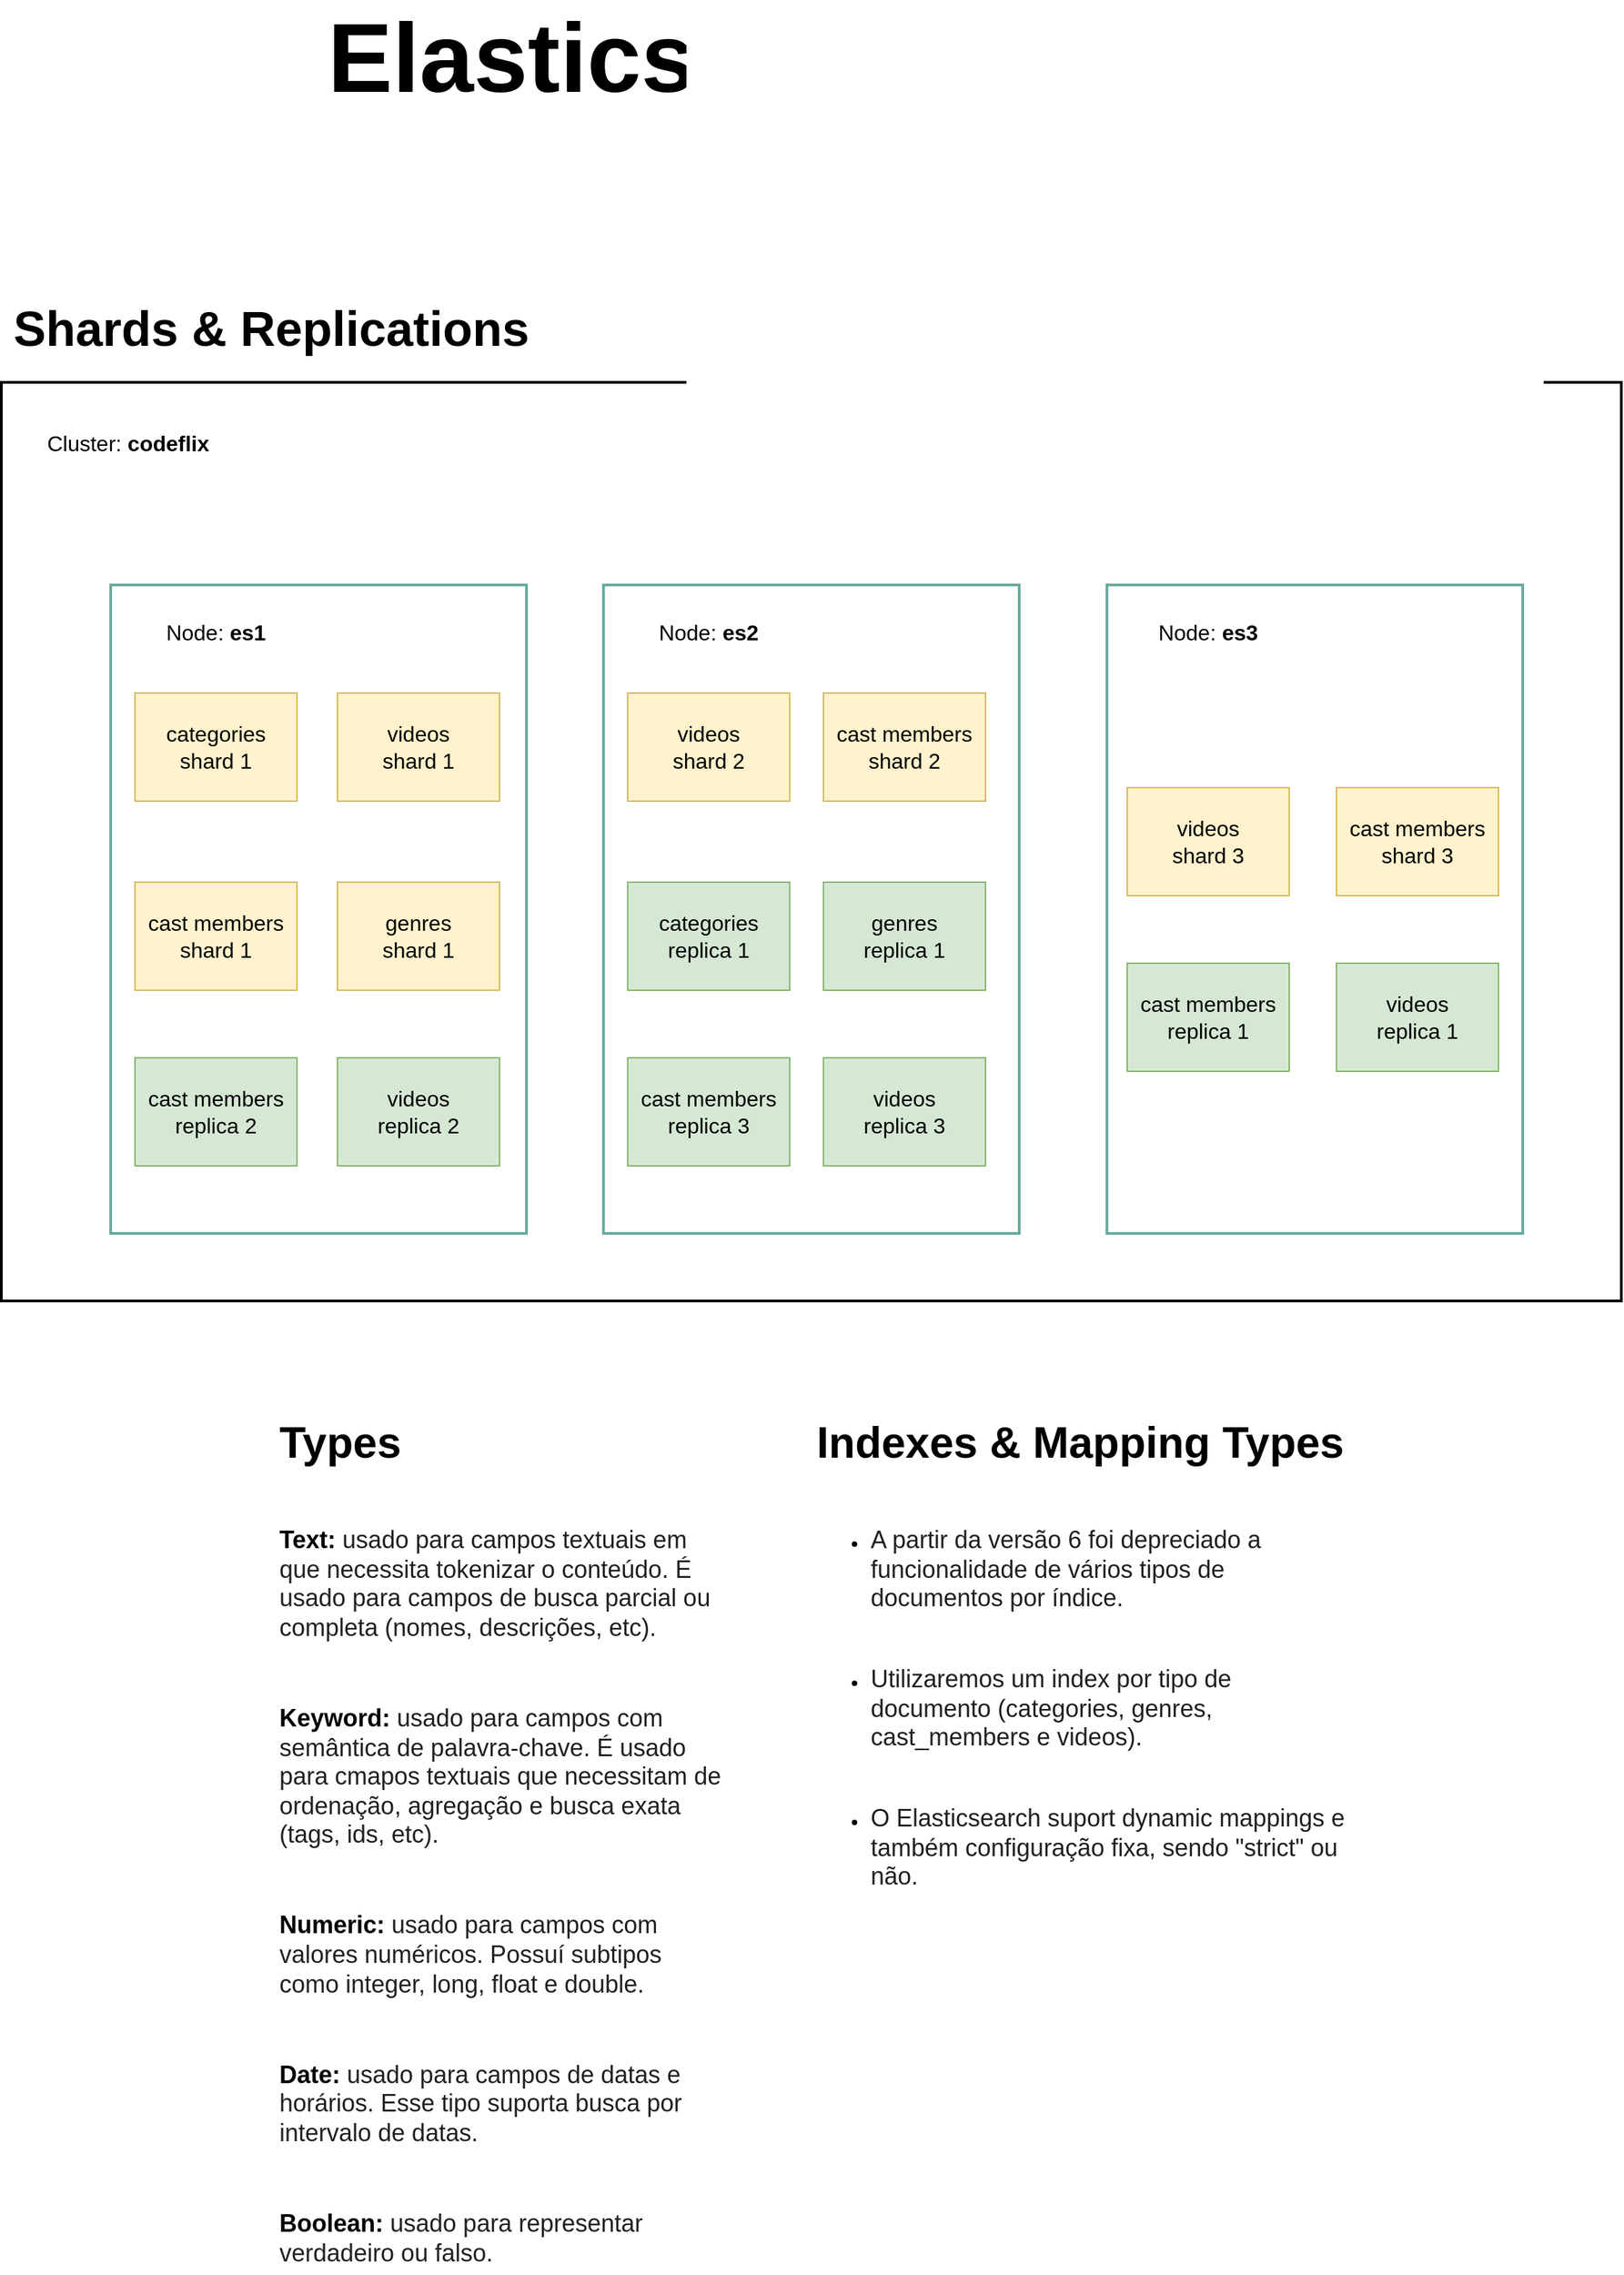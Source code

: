 <mxfile version="21.6.1" type="device">
  <diagram name="Page-1" id="euZe_N_bJRSOochfPd5F">
    <mxGraphModel dx="2874" dy="1230" grid="1" gridSize="10" guides="1" tooltips="1" connect="1" arrows="1" fold="1" page="0" pageScale="1" pageWidth="850" pageHeight="1100" math="0" shadow="0">
      <root>
        <mxCell id="0" />
        <mxCell id="1" parent="0" />
        <mxCell id="LHmZlDsPwRPgauXXhh8H-3" value="" style="rounded=0;whiteSpace=wrap;html=1;strokeWidth=2;glass=0;shadow=0;" vertex="1" parent="1">
          <mxGeometry x="-639" y="320" width="1200" height="680" as="geometry" />
        </mxCell>
        <mxCell id="LHmZlDsPwRPgauXXhh8H-1" value="&lt;b&gt;&lt;font style=&quot;font-size: 72px;&quot;&gt;Elasticsearch Basics&lt;/font&gt;&lt;/b&gt;" style="text;html=1;strokeColor=none;fillColor=none;align=center;verticalAlign=middle;whiteSpace=wrap;rounded=0;" vertex="1" parent="1">
          <mxGeometry x="-438" y="40" width="798" height="80" as="geometry" />
        </mxCell>
        <mxCell id="LHmZlDsPwRPgauXXhh8H-2" value="&lt;b&gt;&lt;font style=&quot;font-size: 36px;&quot;&gt;Shards &amp;amp; Replications&lt;/font&gt;&lt;/b&gt;" style="text;html=1;strokeColor=none;fillColor=none;align=center;verticalAlign=middle;whiteSpace=wrap;rounded=0;" vertex="1" parent="1">
          <mxGeometry x="-639" y="240" width="400" height="80" as="geometry" />
        </mxCell>
        <mxCell id="LHmZlDsPwRPgauXXhh8H-4" value="&lt;font style=&quot;font-size: 16px;&quot;&gt;Cluster: &lt;b&gt;codeflix&lt;/b&gt;&lt;/font&gt;" style="text;html=1;strokeColor=none;fillColor=none;align=center;verticalAlign=middle;whiteSpace=wrap;rounded=0;" vertex="1" parent="1">
          <mxGeometry x="-610" y="350" width="130" height="30" as="geometry" />
        </mxCell>
        <mxCell id="LHmZlDsPwRPgauXXhh8H-5" value="" style="rounded=0;whiteSpace=wrap;html=1;strokeWidth=2;strokeColor=#67AB9F;" vertex="1" parent="1">
          <mxGeometry x="-558" y="470" width="308" height="480" as="geometry" />
        </mxCell>
        <mxCell id="LHmZlDsPwRPgauXXhh8H-6" value="" style="rounded=0;whiteSpace=wrap;html=1;strokeWidth=2;strokeColor=#67AB9F;" vertex="1" parent="1">
          <mxGeometry x="-193" y="470" width="308" height="480" as="geometry" />
        </mxCell>
        <mxCell id="LHmZlDsPwRPgauXXhh8H-7" value="" style="rounded=0;whiteSpace=wrap;html=1;strokeWidth=2;strokeColor=#67AB9F;" vertex="1" parent="1">
          <mxGeometry x="180" y="470" width="308" height="480" as="geometry" />
        </mxCell>
        <mxCell id="LHmZlDsPwRPgauXXhh8H-8" value="&lt;font style=&quot;font-size: 16px;&quot;&gt;categories&lt;br&gt;shard 1&lt;/font&gt;" style="rounded=0;whiteSpace=wrap;html=1;fillColor=#fff2cc;strokeColor=#d6b656;" vertex="1" parent="1">
          <mxGeometry x="-540" y="550" width="120" height="80" as="geometry" />
        </mxCell>
        <mxCell id="LHmZlDsPwRPgauXXhh8H-9" value="&lt;font style=&quot;font-size: 16px;&quot;&gt;videos&lt;br&gt;shard 1&lt;/font&gt;" style="rounded=0;whiteSpace=wrap;html=1;fillColor=#fff2cc;strokeColor=#d6b656;" vertex="1" parent="1">
          <mxGeometry x="-390" y="550" width="120" height="80" as="geometry" />
        </mxCell>
        <mxCell id="LHmZlDsPwRPgauXXhh8H-10" value="&lt;font style=&quot;font-size: 16px;&quot;&gt;genres&lt;br&gt;shard 1&lt;/font&gt;" style="rounded=0;whiteSpace=wrap;html=1;fillColor=#fff2cc;strokeColor=#d6b656;" vertex="1" parent="1">
          <mxGeometry x="-390" y="690" width="120" height="80" as="geometry" />
        </mxCell>
        <mxCell id="LHmZlDsPwRPgauXXhh8H-11" value="&lt;font style=&quot;font-size: 16px;&quot;&gt;cast members&lt;br&gt;shard 1&lt;/font&gt;" style="rounded=0;whiteSpace=wrap;html=1;fillColor=#fff2cc;strokeColor=#d6b656;" vertex="1" parent="1">
          <mxGeometry x="-540" y="690" width="120" height="80" as="geometry" />
        </mxCell>
        <mxCell id="LHmZlDsPwRPgauXXhh8H-12" value="&lt;font style=&quot;font-size: 16px;&quot;&gt;videos&lt;br&gt;replica 2&lt;/font&gt;" style="rounded=0;whiteSpace=wrap;html=1;fillColor=#d5e8d4;strokeColor=#82b366;" vertex="1" parent="1">
          <mxGeometry x="-390" y="820" width="120" height="80" as="geometry" />
        </mxCell>
        <mxCell id="LHmZlDsPwRPgauXXhh8H-13" value="&lt;font style=&quot;font-size: 16px;&quot;&gt;cast members&lt;br&gt;replica 2&lt;/font&gt;" style="rounded=0;whiteSpace=wrap;html=1;fillColor=#d5e8d4;strokeColor=#82b366;" vertex="1" parent="1">
          <mxGeometry x="-540" y="820" width="120" height="80" as="geometry" />
        </mxCell>
        <mxCell id="LHmZlDsPwRPgauXXhh8H-16" value="&lt;font style=&quot;font-size: 16px;&quot;&gt;Node: &lt;b&gt;es1&lt;/b&gt;&lt;/font&gt;" style="text;html=1;strokeColor=none;fillColor=none;align=center;verticalAlign=middle;whiteSpace=wrap;rounded=0;" vertex="1" parent="1">
          <mxGeometry x="-545" y="490" width="130" height="30" as="geometry" />
        </mxCell>
        <mxCell id="LHmZlDsPwRPgauXXhh8H-17" value="&lt;font style=&quot;font-size: 16px;&quot;&gt;Node: &lt;b&gt;es3&lt;/b&gt;&lt;/font&gt;" style="text;html=1;strokeColor=none;fillColor=none;align=center;verticalAlign=middle;whiteSpace=wrap;rounded=0;" vertex="1" parent="1">
          <mxGeometry x="190" y="490" width="130" height="30" as="geometry" />
        </mxCell>
        <mxCell id="LHmZlDsPwRPgauXXhh8H-18" value="&lt;font style=&quot;font-size: 16px;&quot;&gt;Node: &lt;b&gt;es2&lt;/b&gt;&lt;/font&gt;" style="text;html=1;strokeColor=none;fillColor=none;align=center;verticalAlign=middle;whiteSpace=wrap;rounded=0;" vertex="1" parent="1">
          <mxGeometry x="-180" y="490" width="130" height="30" as="geometry" />
        </mxCell>
        <mxCell id="LHmZlDsPwRPgauXXhh8H-19" value="&lt;font style=&quot;font-size: 16px;&quot;&gt;videos&lt;br&gt;shard 2&lt;/font&gt;" style="rounded=0;whiteSpace=wrap;html=1;fillColor=#fff2cc;strokeColor=#d6b656;" vertex="1" parent="1">
          <mxGeometry x="-175" y="550" width="120" height="80" as="geometry" />
        </mxCell>
        <mxCell id="LHmZlDsPwRPgauXXhh8H-20" value="&lt;font style=&quot;font-size: 16px;&quot;&gt;cast members&lt;br&gt;shard 2&lt;/font&gt;" style="rounded=0;whiteSpace=wrap;html=1;fillColor=#fff2cc;strokeColor=#d6b656;" vertex="1" parent="1">
          <mxGeometry x="-30" y="550" width="120" height="80" as="geometry" />
        </mxCell>
        <mxCell id="LHmZlDsPwRPgauXXhh8H-21" value="&lt;font style=&quot;font-size: 16px;&quot;&gt;cast members&lt;br&gt;shard 3&lt;/font&gt;" style="rounded=0;whiteSpace=wrap;html=1;fillColor=#fff2cc;strokeColor=#d6b656;" vertex="1" parent="1">
          <mxGeometry x="350" y="620" width="120" height="80" as="geometry" />
        </mxCell>
        <mxCell id="LHmZlDsPwRPgauXXhh8H-22" value="&lt;font style=&quot;font-size: 16px;&quot;&gt;videos&lt;br&gt;shard 3&lt;/font&gt;" style="rounded=0;whiteSpace=wrap;html=1;fillColor=#fff2cc;strokeColor=#d6b656;" vertex="1" parent="1">
          <mxGeometry x="195" y="620" width="120" height="80" as="geometry" />
        </mxCell>
        <mxCell id="LHmZlDsPwRPgauXXhh8H-23" value="&lt;font style=&quot;font-size: 16px;&quot;&gt;cast members&lt;br&gt;replica 3&lt;/font&gt;" style="rounded=0;whiteSpace=wrap;html=1;fillColor=#d5e8d4;strokeColor=#82b366;" vertex="1" parent="1">
          <mxGeometry x="-175" y="820" width="120" height="80" as="geometry" />
        </mxCell>
        <mxCell id="LHmZlDsPwRPgauXXhh8H-24" value="&lt;font style=&quot;font-size: 16px;&quot;&gt;videos&lt;br&gt;replica 3&lt;/font&gt;" style="rounded=0;whiteSpace=wrap;html=1;fillColor=#d5e8d4;strokeColor=#82b366;" vertex="1" parent="1">
          <mxGeometry x="-30" y="820" width="120" height="80" as="geometry" />
        </mxCell>
        <mxCell id="LHmZlDsPwRPgauXXhh8H-25" value="&lt;font style=&quot;font-size: 16px;&quot;&gt;categories&lt;br&gt;replica 1&lt;/font&gt;" style="rounded=0;whiteSpace=wrap;html=1;fillColor=#d5e8d4;strokeColor=#82b366;" vertex="1" parent="1">
          <mxGeometry x="-175" y="690" width="120" height="80" as="geometry" />
        </mxCell>
        <mxCell id="LHmZlDsPwRPgauXXhh8H-26" value="&lt;font style=&quot;font-size: 16px;&quot;&gt;genres&lt;br&gt;replica 1&lt;/font&gt;" style="rounded=0;whiteSpace=wrap;html=1;fillColor=#d5e8d4;strokeColor=#82b366;" vertex="1" parent="1">
          <mxGeometry x="-30" y="690" width="120" height="80" as="geometry" />
        </mxCell>
        <mxCell id="LHmZlDsPwRPgauXXhh8H-27" value="&lt;font style=&quot;font-size: 16px;&quot;&gt;cast members&lt;br&gt;replica 1&lt;/font&gt;" style="rounded=0;whiteSpace=wrap;html=1;fillColor=#d5e8d4;strokeColor=#82b366;" vertex="1" parent="1">
          <mxGeometry x="195" y="750" width="120" height="80" as="geometry" />
        </mxCell>
        <mxCell id="LHmZlDsPwRPgauXXhh8H-28" value="&lt;font style=&quot;font-size: 16px;&quot;&gt;videos&lt;br&gt;replica 1&lt;/font&gt;" style="rounded=0;whiteSpace=wrap;html=1;fillColor=#d5e8d4;strokeColor=#82b366;" vertex="1" parent="1">
          <mxGeometry x="350" y="750" width="120" height="80" as="geometry" />
        </mxCell>
        <mxCell id="LHmZlDsPwRPgauXXhh8H-29" value="&lt;h1&gt;&lt;font style=&quot;font-size: 32px;&quot;&gt;Types&lt;/font&gt;&lt;/h1&gt;&lt;p&gt;&lt;br&gt;&lt;/p&gt;&lt;p&gt;&lt;font style=&quot;font-size: 18px;&quot;&gt;&lt;b&gt;Text: &lt;/b&gt;&lt;font color=&quot;#202020&quot;&gt;usado para campos textuais em que necessita tokenizar o conteúdo. É usado para campos de busca parcial ou completa (nomes, descrições, etc).&lt;/font&gt;&lt;/font&gt;&lt;/p&gt;&lt;p&gt;&lt;font style=&quot;font-size: 18px;&quot;&gt;&lt;br&gt;&lt;/font&gt;&lt;/p&gt;&lt;p&gt;&lt;font style=&quot;font-size: 18px;&quot;&gt;&lt;b&gt;Keyword:&lt;/b&gt;&amp;nbsp;&lt;font color=&quot;#202020&quot;&gt;usado para campos com semântica de palavra-chave. É usado para cmapos textuais que necessitam de ordenação, agregação e busca exata (tags, ids, etc).&lt;/font&gt;&lt;/font&gt;&lt;/p&gt;&lt;p&gt;&lt;font style=&quot;font-size: 18px;&quot;&gt;&lt;br&gt;&lt;/font&gt;&lt;/p&gt;&lt;p&gt;&lt;font style=&quot;font-size: 18px;&quot;&gt;&lt;b&gt;Numeric: &lt;/b&gt;&lt;font color=&quot;#202020&quot;&gt;usado para campos com valores numéricos. Possuí subtipos como integer, long, float e double.&lt;/font&gt;&lt;/font&gt;&lt;/p&gt;&lt;p&gt;&lt;font style=&quot;font-size: 18px;&quot;&gt;&lt;br&gt;&lt;/font&gt;&lt;/p&gt;&lt;p&gt;&lt;font style=&quot;font-size: 18px;&quot;&gt;&lt;b&gt;Date: &lt;/b&gt;&lt;font color=&quot;#202020&quot;&gt;usado para campos de datas e horários. Esse tipo suporta busca por intervalo de datas.&lt;/font&gt;&lt;/font&gt;&lt;/p&gt;&lt;p&gt;&lt;font style=&quot;font-size: 18px;&quot;&gt;&lt;br&gt;&lt;/font&gt;&lt;/p&gt;&lt;p&gt;&lt;font style=&quot;font-size: 18px;&quot;&gt;&lt;b&gt;Boolean: &lt;/b&gt;&lt;font color=&quot;#202020&quot;&gt;usado para representar verdadeiro ou falso.&lt;/font&gt;&lt;/font&gt;&lt;/p&gt;" style="text;html=1;strokeColor=none;fillColor=none;spacing=5;spacingTop=-20;whiteSpace=wrap;overflow=hidden;rounded=0;" vertex="1" parent="1">
          <mxGeometry x="-438" y="1080" width="340" height="640" as="geometry" />
        </mxCell>
        <mxCell id="LHmZlDsPwRPgauXXhh8H-30" value="&lt;h1&gt;&lt;span style=&quot;font-size: 32px;&quot;&gt;Indexes &amp;amp; Mapping Types&lt;/span&gt;&lt;/h1&gt;&lt;p&gt;&lt;br&gt;&lt;/p&gt;&lt;p&gt;&lt;/p&gt;&lt;ul&gt;&lt;li&gt;&lt;span style=&quot;font-size: 18px;&quot;&gt;&lt;font color=&quot;#202020&quot;&gt;A partir da versão 6 foi depreciado a funcionalidade de vários tipos de documentos por índice.&lt;/font&gt;&lt;/span&gt;&lt;/li&gt;&lt;/ul&gt;&lt;div&gt;&lt;br&gt;&lt;/div&gt;&lt;div&gt;&lt;ul&gt;&lt;li&gt;&lt;span style=&quot;font-size: 18px;&quot;&gt;&lt;font color=&quot;#202020&quot;&gt;Utilizaremos um index por tipo de documento (categories, genres, cast_members e videos).&lt;/font&gt;&lt;/span&gt;&lt;/li&gt;&lt;/ul&gt;&lt;div&gt;&lt;br&gt;&lt;/div&gt;&lt;/div&gt;&lt;div&gt;&lt;ul&gt;&lt;li&gt;&lt;span style=&quot;font-size: 18px;&quot;&gt;&lt;font color=&quot;#202020&quot;&gt;O Elasticsearch suport dynamic mappings e também configuração fixa, sendo &quot;strict&quot; ou não.&lt;/font&gt;&lt;/span&gt;&lt;/li&gt;&lt;/ul&gt;&lt;/div&gt;&lt;p&gt;&lt;/p&gt;" style="text;html=1;strokeColor=none;fillColor=none;spacing=5;spacingTop=-20;whiteSpace=wrap;overflow=hidden;rounded=0;" vertex="1" parent="1">
          <mxGeometry x="-40" y="1080" width="400" height="360" as="geometry" />
        </mxCell>
      </root>
    </mxGraphModel>
  </diagram>
</mxfile>
